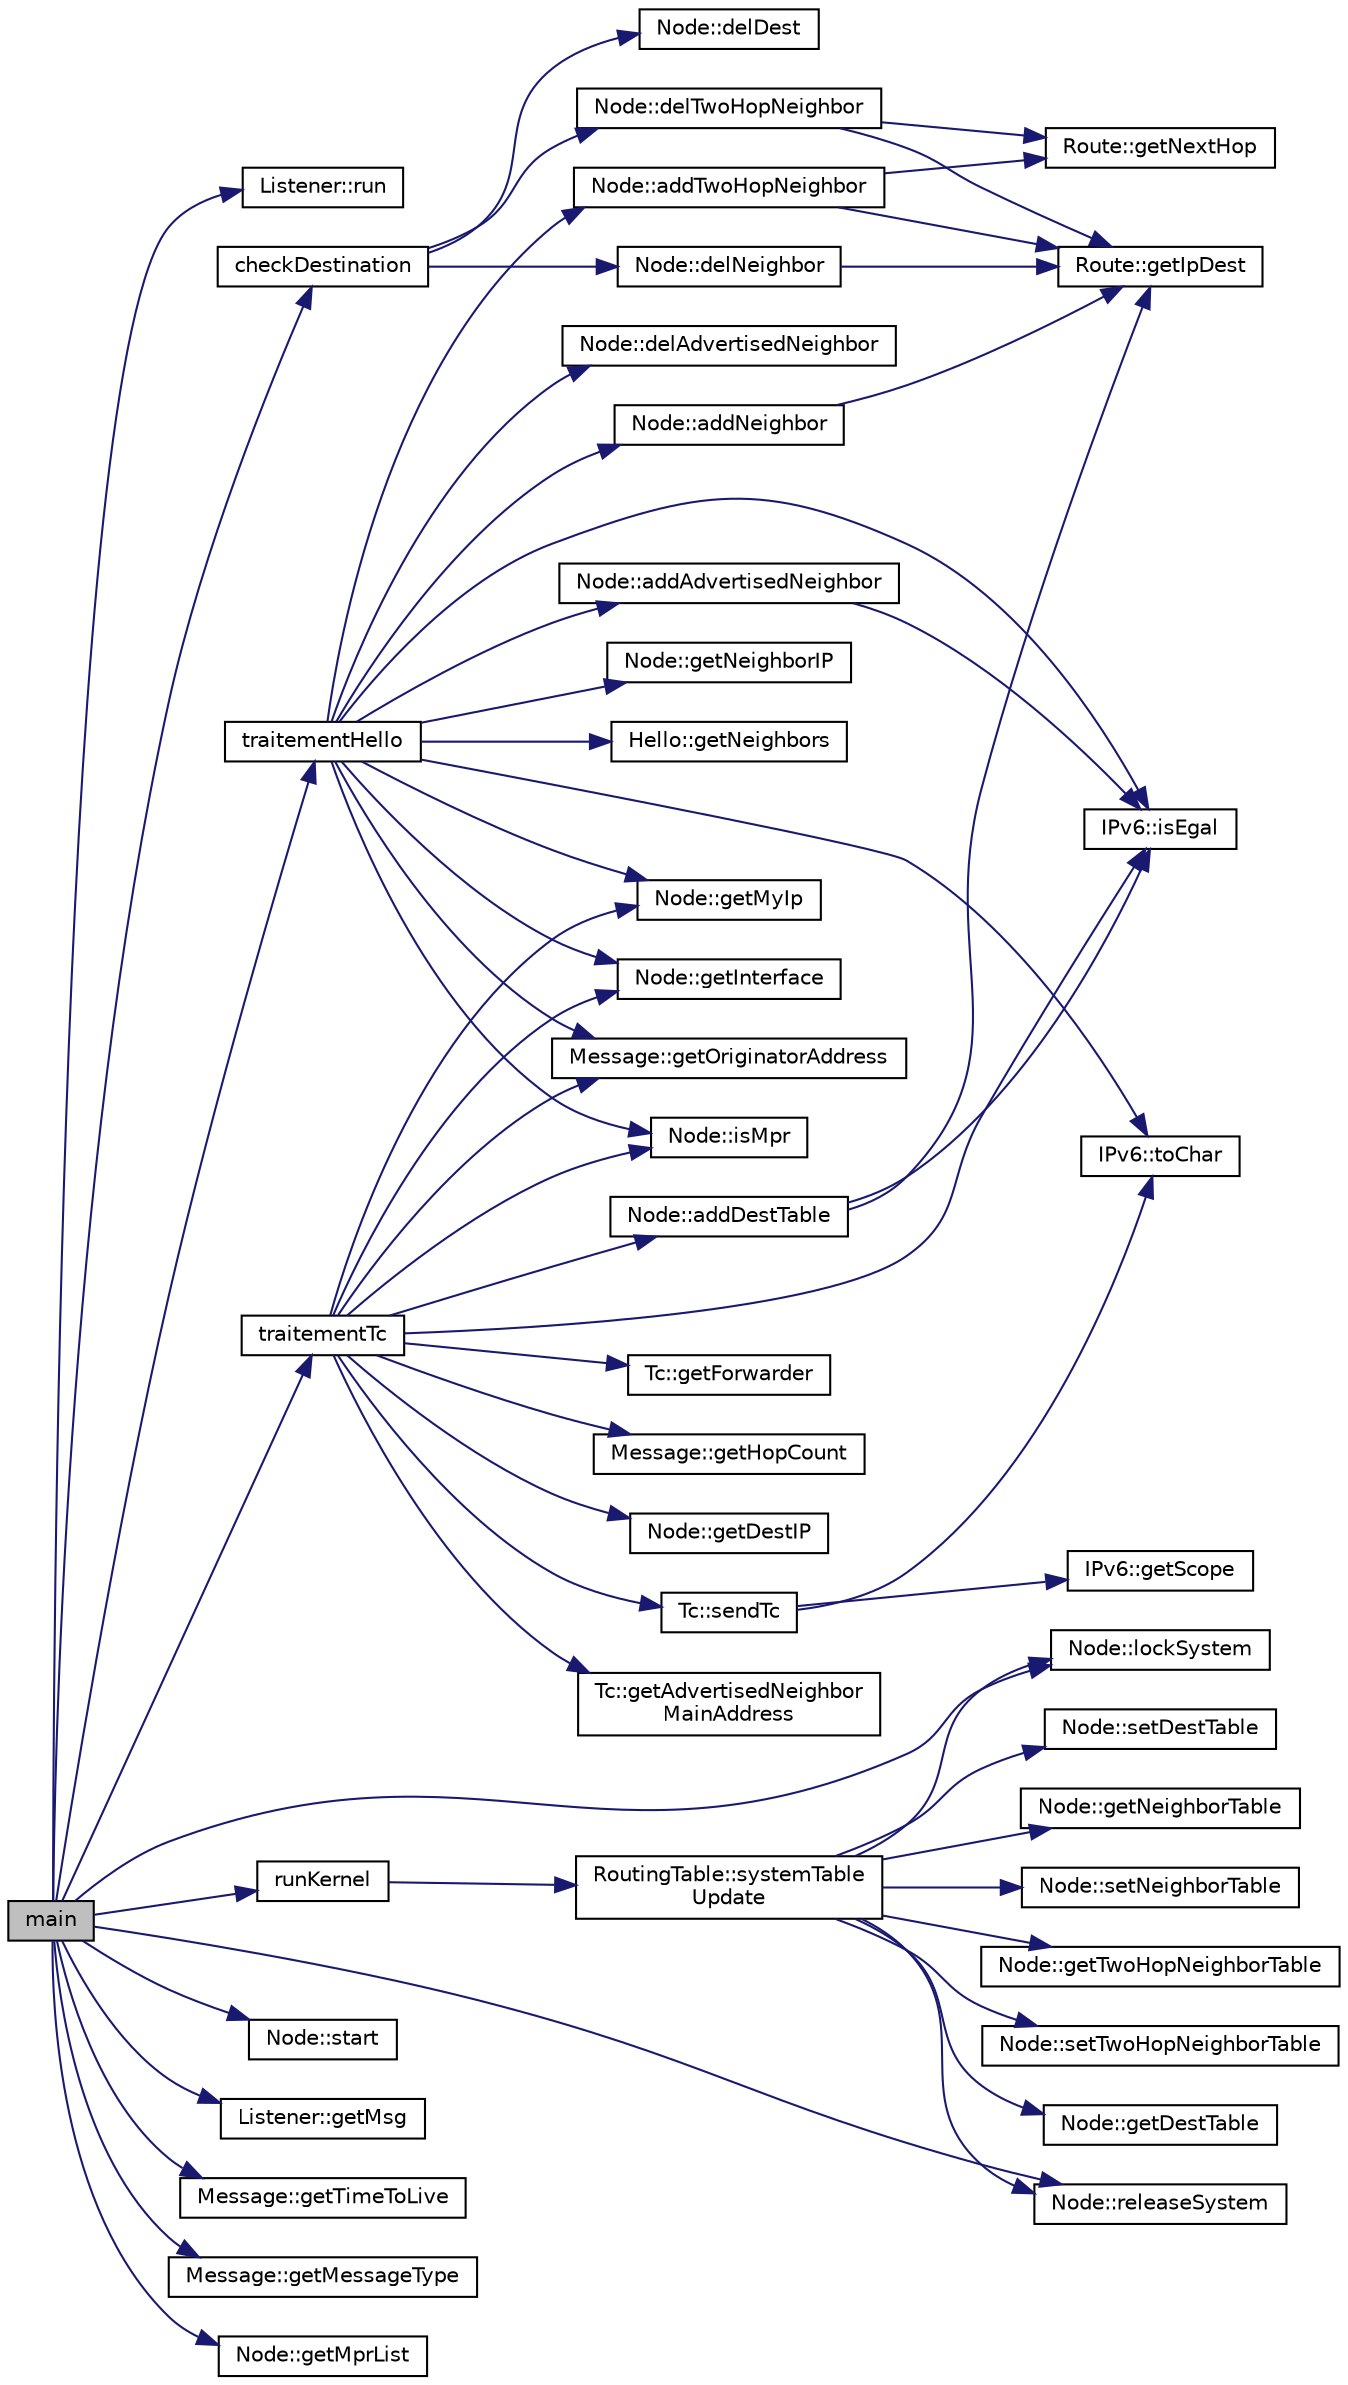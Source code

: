 digraph "main"
{
  edge [fontname="Helvetica",fontsize="10",labelfontname="Helvetica",labelfontsize="10"];
  node [fontname="Helvetica",fontsize="10",shape=record];
  rankdir="LR";
  Node1 [label="main",height=0.2,width=0.4,color="black", fillcolor="grey75", style="filled" fontcolor="black"];
  Node1 -> Node2 [color="midnightblue",fontsize="10",style="solid",fontname="Helvetica"];
  Node2 [label="Listener::run",height=0.2,width=0.4,color="black", fillcolor="white", style="filled",URL="$class_listener.html#a6bbfd48648d6feec5e2a5b94311f37ab",tooltip="Creation of the thread Creation of the thread where we run the method ListendSocket. "];
  Node1 -> Node3 [color="midnightblue",fontsize="10",style="solid",fontname="Helvetica"];
  Node3 [label="checkDestination",height=0.2,width=0.4,color="black", fillcolor="white", style="filled",URL="$_controller_8cpp.html#a23079f71e32d97f76407292717e187c4",tooltip="Check if a Destination we add before reach out of his life time and then notify to delete it if neces..."];
  Node3 -> Node4 [color="midnightblue",fontsize="10",style="solid",fontname="Helvetica"];
  Node4 [label="Node::delNeighbor",height=0.2,width=0.4,color="black", fillcolor="white", style="filled",URL="$class_node.html#aafbfc31cf00d19a23934c385bc87dc8b",tooltip="Notify to the neighbor routing table to erase the route from the kernel or erase it if it wasn&#39;t alre..."];
  Node4 -> Node5 [color="midnightblue",fontsize="10",style="solid",fontname="Helvetica"];
  Node5 [label="Route::getIpDest",height=0.2,width=0.4,color="black", fillcolor="white", style="filled",URL="$class_route.html#aa0035cede27822c197601bdfa7882e69"];
  Node3 -> Node6 [color="midnightblue",fontsize="10",style="solid",fontname="Helvetica"];
  Node6 [label="Node::delTwoHopNeighbor",height=0.2,width=0.4,color="black", fillcolor="white", style="filled",URL="$class_node.html#ab1e3dc37e9209772320f8c6170fc4901",tooltip="Delete a neighbor+1 from the mTwoHopNeighborTable and also delete from the Two Hop neighbor IP and gu..."];
  Node6 -> Node5 [color="midnightblue",fontsize="10",style="solid",fontname="Helvetica"];
  Node6 -> Node7 [color="midnightblue",fontsize="10",style="solid",fontname="Helvetica"];
  Node7 [label="Route::getNextHop",height=0.2,width=0.4,color="black", fillcolor="white", style="filled",URL="$class_route.html#a4a0770b65b97df312e393da10320d607"];
  Node3 -> Node8 [color="midnightblue",fontsize="10",style="solid",fontname="Helvetica"];
  Node8 [label="Node::delDest",height=0.2,width=0.4,color="black", fillcolor="white", style="filled",URL="$class_node.html#acfae807064f55a8285606607907e8af1",tooltip="delete a destination with a metric &gt; 2 and also delete it from the software routing table ..."];
  Node1 -> Node9 [color="midnightblue",fontsize="10",style="solid",fontname="Helvetica"];
  Node9 [label="runKernel",height=0.2,width=0.4,color="black", fillcolor="white", style="filled",URL="$_controller_8cpp.html#a6a1b460f9f28a81b6d63cf22c6b6ee85",tooltip="Every Hello interval apply or delete route that changes. "];
  Node9 -> Node10 [color="midnightblue",fontsize="10",style="solid",fontname="Helvetica"];
  Node10 [label="RoutingTable::systemTable\lUpdate",height=0.2,width=0.4,color="black", fillcolor="white", style="filled",URL="$class_routing_table.html#a02b7c3c9b0e687b11fe46d10c14b93bd",tooltip="It runs through the NeighborTable of noeud and check the action to do for every route. "];
  Node10 -> Node11 [color="midnightblue",fontsize="10",style="solid",fontname="Helvetica"];
  Node11 [label="Node::lockSystem",height=0.2,width=0.4,color="black", fillcolor="white", style="filled",URL="$class_node.html#a79a25194ec26d719794fdf6645b8a7ed",tooltip="lock the mutex for every routing table for kernel update "];
  Node10 -> Node12 [color="midnightblue",fontsize="10",style="solid",fontname="Helvetica"];
  Node12 [label="Node::getNeighborTable",height=0.2,width=0.4,color="black", fillcolor="white", style="filled",URL="$class_node.html#a95376381e1dc22a1d9cafaf22b52f45e",tooltip="Allow you to get your Neighbor routing Table. "];
  Node10 -> Node13 [color="midnightblue",fontsize="10",style="solid",fontname="Helvetica"];
  Node13 [label="Node::setNeighborTable",height=0.2,width=0.4,color="black", fillcolor="white", style="filled",URL="$class_node.html#ac8189b0ae8cb211d63a981fdc84039d9",tooltip="Replace the neighbor table by a new one. "];
  Node10 -> Node14 [color="midnightblue",fontsize="10",style="solid",fontname="Helvetica"];
  Node14 [label="Node::getTwoHopNeighborTable",height=0.2,width=0.4,color="black", fillcolor="white", style="filled",URL="$class_node.html#a959a5f7a4936533c8d9023a4a1bd2d84",tooltip="Allow you to get your TwoHopNeighbor routing Table. "];
  Node10 -> Node15 [color="midnightblue",fontsize="10",style="solid",fontname="Helvetica"];
  Node15 [label="Node::setTwoHopNeighborTable",height=0.2,width=0.4,color="black", fillcolor="white", style="filled",URL="$class_node.html#af8d88f1c91c70d20738a5f8fba68ed68",tooltip="Replace the two hop neighbor table by a new one. "];
  Node10 -> Node16 [color="midnightblue",fontsize="10",style="solid",fontname="Helvetica"];
  Node16 [label="Node::getDestTable",height=0.2,width=0.4,color="black", fillcolor="white", style="filled",URL="$class_node.html#a53430713fceee7e1d69b49e941d8e031",tooltip="Allow you to get the dest routing table which regroup every route with a metric &gt;2. "];
  Node10 -> Node17 [color="midnightblue",fontsize="10",style="solid",fontname="Helvetica"];
  Node17 [label="Node::setDestTable",height=0.2,width=0.4,color="black", fillcolor="white", style="filled",URL="$class_node.html#ab0aa44bfeb88af1640b91633b82a98e1",tooltip="Replace the Dest routing table by a new one. "];
  Node10 -> Node18 [color="midnightblue",fontsize="10",style="solid",fontname="Helvetica"];
  Node18 [label="Node::releaseSystem",height=0.2,width=0.4,color="black", fillcolor="white", style="filled",URL="$class_node.html#a15c8e948da9f892766b262522b094619",tooltip="unlock the mutex for every routing table when kernel update is done. "];
  Node1 -> Node19 [color="midnightblue",fontsize="10",style="solid",fontname="Helvetica"];
  Node19 [label="Node::start",height=0.2,width=0.4,color="black", fillcolor="white", style="filled",URL="$class_node.html#a610c7ff756fcb4c31bb75f7f2c97419c",tooltip="Start to send Hello and TC at regular interval see OLSR&#39;s rfc. "];
  Node1 -> Node20 [color="midnightblue",fontsize="10",style="solid",fontname="Helvetica"];
  Node20 [label="Listener::getMsg",height=0.2,width=0.4,color="black", fillcolor="white", style="filled",URL="$class_listener.html#ad2ef86caed58c12d49a904e5c98979c7",tooltip="Get the first message of the list, for the Controller and delete it from the list. "];
  Node1 -> Node21 [color="midnightblue",fontsize="10",style="solid",fontname="Helvetica"];
  Node21 [label="Message::getTimeToLive",height=0.2,width=0.4,color="black", fillcolor="white", style="filled",URL="$class_message.html#aff3702af4b77fb45a92683532cda7213",tooltip="Allow you to get TimeToLive. "];
  Node1 -> Node22 [color="midnightblue",fontsize="10",style="solid",fontname="Helvetica"];
  Node22 [label="Message::getMessageType",height=0.2,width=0.4,color="black", fillcolor="white", style="filled",URL="$class_message.html#a8508626d707df87ecce85c5b93db7a44",tooltip="Allow you to get MessageType. "];
  Node1 -> Node11 [color="midnightblue",fontsize="10",style="solid",fontname="Helvetica"];
  Node1 -> Node23 [color="midnightblue",fontsize="10",style="solid",fontname="Helvetica"];
  Node23 [label="traitementHello",height=0.2,width=0.4,color="black", fillcolor="white", style="filled",URL="$_controller_8cpp.html#a1fde6ef713fc0804f0b9e686192114a2",tooltip="Analyze Hello informations and apply every changement to the kernel routing table and the Node..."];
  Node23 -> Node24 [color="midnightblue",fontsize="10",style="solid",fontname="Helvetica"];
  Node24 [label="Message::getOriginatorAddress",height=0.2,width=0.4,color="black", fillcolor="white", style="filled",URL="$class_message.html#a6d733d958fed303b29dd723a3175e5b4",tooltip="Allow you to get OriginatorAddress. "];
  Node23 -> Node25 [color="midnightblue",fontsize="10",style="solid",fontname="Helvetica"];
  Node25 [label="IPv6::isEgal",height=0.2,width=0.4,color="black", fillcolor="white", style="filled",URL="$class_i_pv6.html#a98f978f03ef1059b1ba30c6c3801c471",tooltip="Compare 2 IPv6. "];
  Node23 -> Node26 [color="midnightblue",fontsize="10",style="solid",fontname="Helvetica"];
  Node26 [label="Node::getMyIp",height=0.2,width=0.4,color="black", fillcolor="white", style="filled",URL="$class_node.html#a1b5836a66868d13b5956ac2377968040",tooltip="Allow you to get your IP. "];
  Node23 -> Node27 [color="midnightblue",fontsize="10",style="solid",fontname="Helvetica"];
  Node27 [label="Node::getNeighborIP",height=0.2,width=0.4,color="black", fillcolor="white", style="filled",URL="$class_node.html#a8d53c07d72afeed3e3b9665b98892c0e",tooltip="Allow you to get the IPv6 list of your neighbor. "];
  Node23 -> Node28 [color="midnightblue",fontsize="10",style="solid",fontname="Helvetica"];
  Node28 [label="IPv6::toChar",height=0.2,width=0.4,color="black", fillcolor="white", style="filled",URL="$class_i_pv6.html#af0a0c1d062556f40f7d41b68cda32442"];
  Node23 -> Node29 [color="midnightblue",fontsize="10",style="solid",fontname="Helvetica"];
  Node29 [label="Node::addNeighbor",height=0.2,width=0.4,color="black", fillcolor="white", style="filled",URL="$class_node.html#a49cf4a61e7c47b434eed76576feb3d60"];
  Node29 -> Node5 [color="midnightblue",fontsize="10",style="solid",fontname="Helvetica"];
  Node23 -> Node30 [color="midnightblue",fontsize="10",style="solid",fontname="Helvetica"];
  Node30 [label="Node::getInterface",height=0.2,width=0.4,color="black", fillcolor="white", style="filled",URL="$class_node.html#a2dcde2746f5bf636ff22a7d281e65df9",tooltip="Allow you to get your interface name. "];
  Node23 -> Node31 [color="midnightblue",fontsize="10",style="solid",fontname="Helvetica"];
  Node31 [label="Hello::getNeighbors",height=0.2,width=0.4,color="black", fillcolor="white", style="filled",URL="$class_hello.html#ad88c990a587a1f1265a901cc54d58ed8",tooltip="Allow you to get your list of Neighbors. "];
  Node23 -> Node32 [color="midnightblue",fontsize="10",style="solid",fontname="Helvetica"];
  Node32 [label="Node::addAdvertisedNeighbor",height=0.2,width=0.4,color="black", fillcolor="white", style="filled",URL="$class_node.html#ab1c97005bc6e01de3f91eb403858752f",tooltip="Add the IP of neighbor which choose you as MPR. "];
  Node32 -> Node25 [color="midnightblue",fontsize="10",style="solid",fontname="Helvetica"];
  Node23 -> Node33 [color="midnightblue",fontsize="10",style="solid",fontname="Helvetica"];
  Node33 [label="Node::addTwoHopNeighbor",height=0.2,width=0.4,color="black", fillcolor="white", style="filled",URL="$class_node.html#a11bb1a8c082476096694537f2dfb0502"];
  Node33 -> Node5 [color="midnightblue",fontsize="10",style="solid",fontname="Helvetica"];
  Node33 -> Node7 [color="midnightblue",fontsize="10",style="solid",fontname="Helvetica"];
  Node23 -> Node34 [color="midnightblue",fontsize="10",style="solid",fontname="Helvetica"];
  Node34 [label="Node::delAdvertisedNeighbor",height=0.2,width=0.4,color="black", fillcolor="white", style="filled",URL="$class_node.html#ad719fef8d6315c1e4273f051ca2bf540",tooltip="Delete from the advertisedlist a neighbor which erase me from his mpr. "];
  Node23 -> Node35 [color="midnightblue",fontsize="10",style="solid",fontname="Helvetica"];
  Node35 [label="Node::isMpr",height=0.2,width=0.4,color="black", fillcolor="white", style="filled",URL="$class_node.html#af691161613f713836c5307bf017e3842",tooltip="Allow you to know if you are MPR or not. "];
  Node1 -> Node18 [color="midnightblue",fontsize="10",style="solid",fontname="Helvetica"];
  Node1 -> Node36 [color="midnightblue",fontsize="10",style="solid",fontname="Helvetica"];
  Node36 [label="traitementTc",height=0.2,width=0.4,color="black", fillcolor="white", style="filled",URL="$_controller_8cpp.html#a629ded652eafcba9e5aa747ecaf1fb3d",tooltip="Analyze Tc informations and apply every change to the kernel routing table and the Node..."];
  Node36 -> Node24 [color="midnightblue",fontsize="10",style="solid",fontname="Helvetica"];
  Node36 -> Node37 [color="midnightblue",fontsize="10",style="solid",fontname="Helvetica"];
  Node37 [label="Tc::getForwarder",height=0.2,width=0.4,color="black", fillcolor="white", style="filled",URL="$class_tc.html#acfbab61b17a462c6d8b5ac0093508d3c",tooltip="Return the IP of the originator of the packet. "];
  Node36 -> Node25 [color="midnightblue",fontsize="10",style="solid",fontname="Helvetica"];
  Node36 -> Node26 [color="midnightblue",fontsize="10",style="solid",fontname="Helvetica"];
  Node36 -> Node38 [color="midnightblue",fontsize="10",style="solid",fontname="Helvetica"];
  Node38 [label="Message::getHopCount",height=0.2,width=0.4,color="black", fillcolor="white", style="filled",URL="$class_message.html#a9b437e79e0118f81521eaa0be377532a",tooltip="Allow you to get HopCount. "];
  Node36 -> Node39 [color="midnightblue",fontsize="10",style="solid",fontname="Helvetica"];
  Node39 [label="Node::getDestIP",height=0.2,width=0.4,color="black", fillcolor="white", style="filled",URL="$class_node.html#ab70b878fc4c182cef130411e980300b2",tooltip="Allow yu to get every Destination IP with a metric &gt; 2. "];
  Node36 -> Node40 [color="midnightblue",fontsize="10",style="solid",fontname="Helvetica"];
  Node40 [label="Tc::getAdvertisedNeighbor\lMainAddress",height=0.2,width=0.4,color="black", fillcolor="white", style="filled",URL="$class_tc.html#aa5e1405c53b6f59caca0e420a246fbb5",tooltip="Return the list of the AdvertisedNeighborMainAddress. "];
  Node36 -> Node30 [color="midnightblue",fontsize="10",style="solid",fontname="Helvetica"];
  Node36 -> Node41 [color="midnightblue",fontsize="10",style="solid",fontname="Helvetica"];
  Node41 [label="Node::addDestTable",height=0.2,width=0.4,color="black", fillcolor="white", style="filled",URL="$class_node.html#a13ed32802e21ce43bd72c80ba6c64bfa",tooltip="Add a route with a metric &gt;2 to the dest table. "];
  Node41 -> Node5 [color="midnightblue",fontsize="10",style="solid",fontname="Helvetica"];
  Node41 -> Node25 [color="midnightblue",fontsize="10",style="solid",fontname="Helvetica"];
  Node36 -> Node35 [color="midnightblue",fontsize="10",style="solid",fontname="Helvetica"];
  Node36 -> Node42 [color="midnightblue",fontsize="10",style="solid",fontname="Helvetica"];
  Node42 [label="Tc::sendTc",height=0.2,width=0.4,color="black", fillcolor="white", style="filled",URL="$class_tc.html#a7f81d2669ee841c526d06ebf9afd5636",tooltip="Send the Tc message with the values set in the fields. "];
  Node42 -> Node43 [color="midnightblue",fontsize="10",style="solid",fontname="Helvetica"];
  Node43 [label="IPv6::getScope",height=0.2,width=0.4,color="black", fillcolor="white", style="filled",URL="$class_i_pv6.html#ae75caad1c1802d45c3a7ddfae8e883d7"];
  Node42 -> Node28 [color="midnightblue",fontsize="10",style="solid",fontname="Helvetica"];
  Node1 -> Node44 [color="midnightblue",fontsize="10",style="solid",fontname="Helvetica"];
  Node44 [label="Node::getMprList",height=0.2,width=0.4,color="black", fillcolor="white", style="filled",URL="$class_node.html#ae69c353c95446ff4833edaf5b3836172",tooltip="Allow you to get the IP of MPR you select. "];
}
